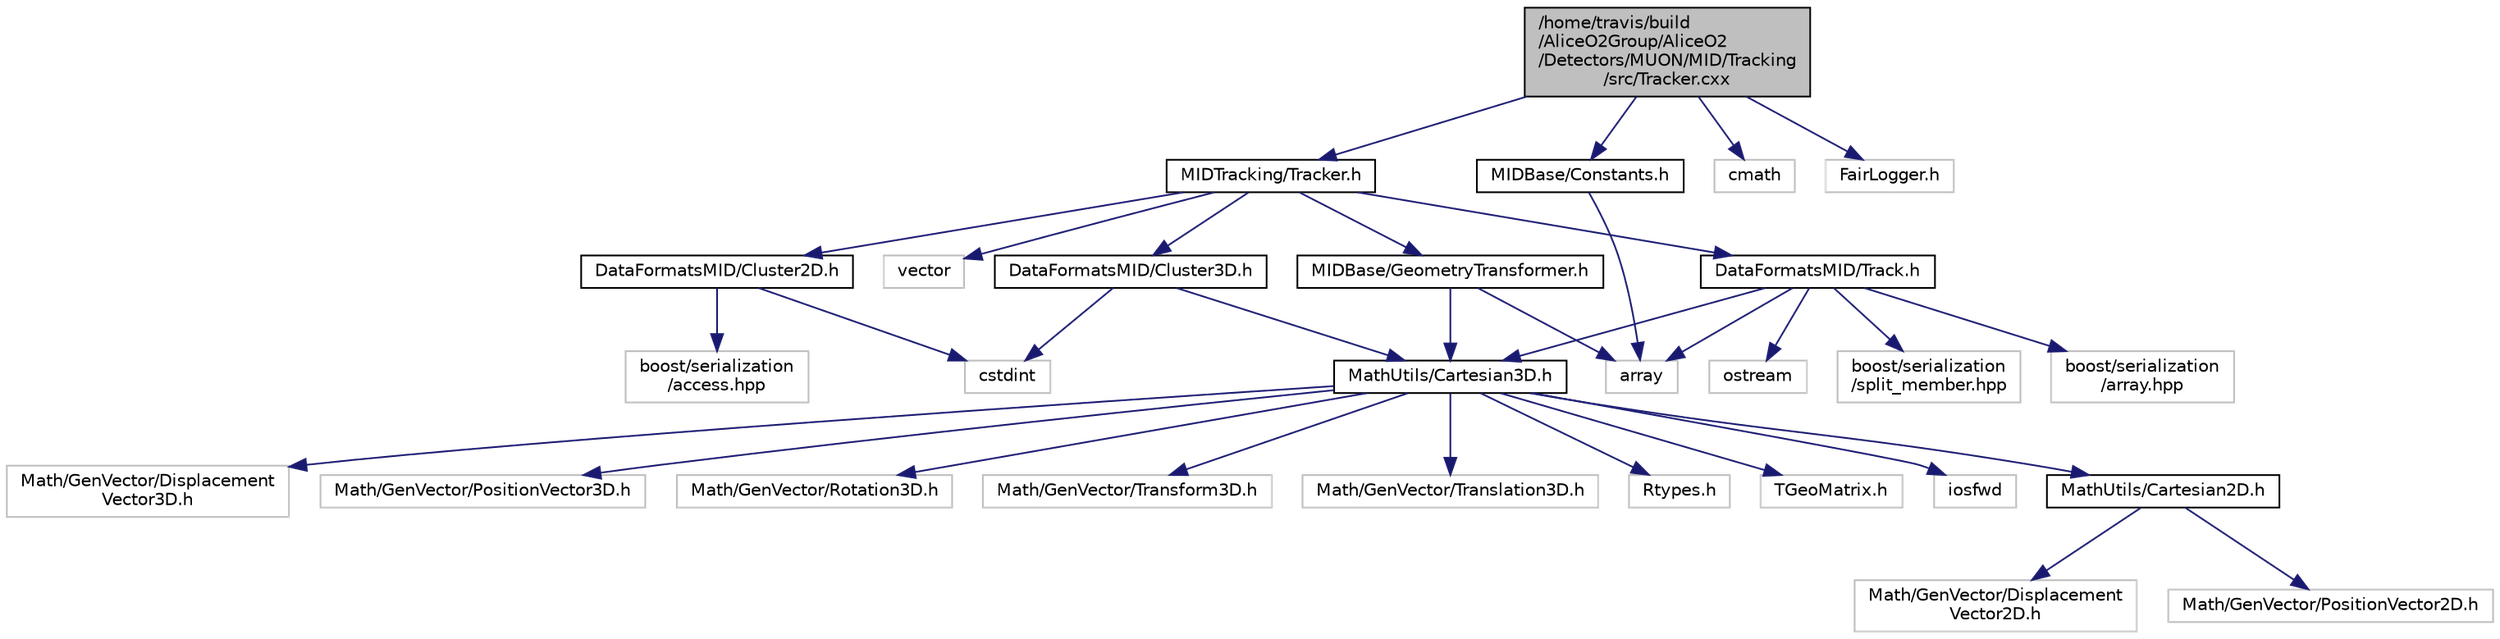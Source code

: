 digraph "/home/travis/build/AliceO2Group/AliceO2/Detectors/MUON/MID/Tracking/src/Tracker.cxx"
{
 // INTERACTIVE_SVG=YES
  bgcolor="transparent";
  edge [fontname="Helvetica",fontsize="10",labelfontname="Helvetica",labelfontsize="10"];
  node [fontname="Helvetica",fontsize="10",shape=record];
  Node1 [label="/home/travis/build\l/AliceO2Group/AliceO2\l/Detectors/MUON/MID/Tracking\l/src/Tracker.cxx",height=0.2,width=0.4,color="black", fillcolor="grey75", style="filled" fontcolor="black"];
  Node1 -> Node2 [color="midnightblue",fontsize="10",style="solid",fontname="Helvetica"];
  Node2 [label="MIDTracking/Tracker.h",height=0.2,width=0.4,color="black",URL="$db/d8e/MUON_2MID_2Tracking_2include_2MIDTracking_2Tracker_8h.html"];
  Node2 -> Node3 [color="midnightblue",fontsize="10",style="solid",fontname="Helvetica"];
  Node3 [label="vector",height=0.2,width=0.4,color="grey75"];
  Node2 -> Node4 [color="midnightblue",fontsize="10",style="solid",fontname="Helvetica"];
  Node4 [label="DataFormatsMID/Cluster2D.h",height=0.2,width=0.4,color="black",URL="$d6/d31/Cluster2D_8h.html",tooltip="Reconstructed cluster per RPC. "];
  Node4 -> Node5 [color="midnightblue",fontsize="10",style="solid",fontname="Helvetica"];
  Node5 [label="boost/serialization\l/access.hpp",height=0.2,width=0.4,color="grey75"];
  Node4 -> Node6 [color="midnightblue",fontsize="10",style="solid",fontname="Helvetica"];
  Node6 [label="cstdint",height=0.2,width=0.4,color="grey75"];
  Node2 -> Node7 [color="midnightblue",fontsize="10",style="solid",fontname="Helvetica"];
  Node7 [label="DataFormatsMID/Cluster3D.h",height=0.2,width=0.4,color="black",URL="$d0/daa/Cluster3D_8h.html",tooltip="Reconstructed MID cluster (global coordinates) "];
  Node7 -> Node6 [color="midnightblue",fontsize="10",style="solid",fontname="Helvetica"];
  Node7 -> Node8 [color="midnightblue",fontsize="10",style="solid",fontname="Helvetica"];
  Node8 [label="MathUtils/Cartesian3D.h",height=0.2,width=0.4,color="black",URL="$dd/d76/Cartesian3D_8h.html"];
  Node8 -> Node9 [color="midnightblue",fontsize="10",style="solid",fontname="Helvetica"];
  Node9 [label="Math/GenVector/Displacement\lVector3D.h",height=0.2,width=0.4,color="grey75"];
  Node8 -> Node10 [color="midnightblue",fontsize="10",style="solid",fontname="Helvetica"];
  Node10 [label="Math/GenVector/PositionVector3D.h",height=0.2,width=0.4,color="grey75"];
  Node8 -> Node11 [color="midnightblue",fontsize="10",style="solid",fontname="Helvetica"];
  Node11 [label="Math/GenVector/Rotation3D.h",height=0.2,width=0.4,color="grey75"];
  Node8 -> Node12 [color="midnightblue",fontsize="10",style="solid",fontname="Helvetica"];
  Node12 [label="Math/GenVector/Transform3D.h",height=0.2,width=0.4,color="grey75"];
  Node8 -> Node13 [color="midnightblue",fontsize="10",style="solid",fontname="Helvetica"];
  Node13 [label="Math/GenVector/Translation3D.h",height=0.2,width=0.4,color="grey75"];
  Node8 -> Node14 [color="midnightblue",fontsize="10",style="solid",fontname="Helvetica"];
  Node14 [label="Rtypes.h",height=0.2,width=0.4,color="grey75"];
  Node8 -> Node15 [color="midnightblue",fontsize="10",style="solid",fontname="Helvetica"];
  Node15 [label="TGeoMatrix.h",height=0.2,width=0.4,color="grey75"];
  Node8 -> Node16 [color="midnightblue",fontsize="10",style="solid",fontname="Helvetica"];
  Node16 [label="iosfwd",height=0.2,width=0.4,color="grey75"];
  Node8 -> Node17 [color="midnightblue",fontsize="10",style="solid",fontname="Helvetica"];
  Node17 [label="MathUtils/Cartesian2D.h",height=0.2,width=0.4,color="black",URL="$d2/dd0/Cartesian2D_8h.html"];
  Node17 -> Node18 [color="midnightblue",fontsize="10",style="solid",fontname="Helvetica"];
  Node18 [label="Math/GenVector/Displacement\lVector2D.h",height=0.2,width=0.4,color="grey75"];
  Node17 -> Node19 [color="midnightblue",fontsize="10",style="solid",fontname="Helvetica"];
  Node19 [label="Math/GenVector/PositionVector2D.h",height=0.2,width=0.4,color="grey75"];
  Node2 -> Node20 [color="midnightblue",fontsize="10",style="solid",fontname="Helvetica"];
  Node20 [label="DataFormatsMID/Track.h",height=0.2,width=0.4,color="black",URL="$d4/d54/DataFormats_2Detectors_2MUON_2MID_2include_2DataFormatsMID_2Track_8h.html",tooltip="Reconstructed MID track. "];
  Node20 -> Node21 [color="midnightblue",fontsize="10",style="solid",fontname="Helvetica"];
  Node21 [label="array",height=0.2,width=0.4,color="grey75"];
  Node20 -> Node22 [color="midnightblue",fontsize="10",style="solid",fontname="Helvetica"];
  Node22 [label="ostream",height=0.2,width=0.4,color="grey75"];
  Node20 -> Node23 [color="midnightblue",fontsize="10",style="solid",fontname="Helvetica"];
  Node23 [label="boost/serialization\l/split_member.hpp",height=0.2,width=0.4,color="grey75"];
  Node20 -> Node24 [color="midnightblue",fontsize="10",style="solid",fontname="Helvetica"];
  Node24 [label="boost/serialization\l/array.hpp",height=0.2,width=0.4,color="grey75"];
  Node20 -> Node8 [color="midnightblue",fontsize="10",style="solid",fontname="Helvetica"];
  Node2 -> Node25 [color="midnightblue",fontsize="10",style="solid",fontname="Helvetica"];
  Node25 [label="MIDBase/GeometryTransformer.h",height=0.2,width=0.4,color="black",URL="$de/d0c/GeometryTransformer_8h.html",tooltip="Geometry transformer for MID. "];
  Node25 -> Node21 [color="midnightblue",fontsize="10",style="solid",fontname="Helvetica"];
  Node25 -> Node8 [color="midnightblue",fontsize="10",style="solid",fontname="Helvetica"];
  Node1 -> Node26 [color="midnightblue",fontsize="10",style="solid",fontname="Helvetica"];
  Node26 [label="cmath",height=0.2,width=0.4,color="grey75"];
  Node1 -> Node27 [color="midnightblue",fontsize="10",style="solid",fontname="Helvetica"];
  Node27 [label="FairLogger.h",height=0.2,width=0.4,color="grey75"];
  Node1 -> Node28 [color="midnightblue",fontsize="10",style="solid",fontname="Helvetica"];
  Node28 [label="MIDBase/Constants.h",height=0.2,width=0.4,color="black",URL="$dd/df0/Detectors_2MUON_2MID_2Base_2include_2MIDBase_2Constants_8h.html",tooltip="Useful constants for MID. "];
  Node28 -> Node21 [color="midnightblue",fontsize="10",style="solid",fontname="Helvetica"];
}
